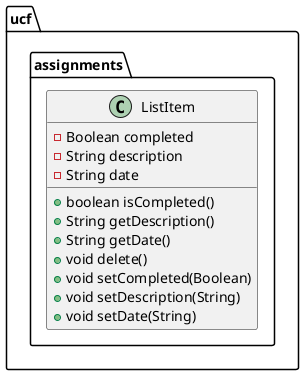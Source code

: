 @startuml
class ucf.assignments.ListItem {
- Boolean completed
- String description
- String date
+ boolean isCompleted()
+ String getDescription()
+ String getDate()
+ void delete()
+ void setCompleted(Boolean)
+ void setDescription(String)
+ void setDate(String)
}
@enduml